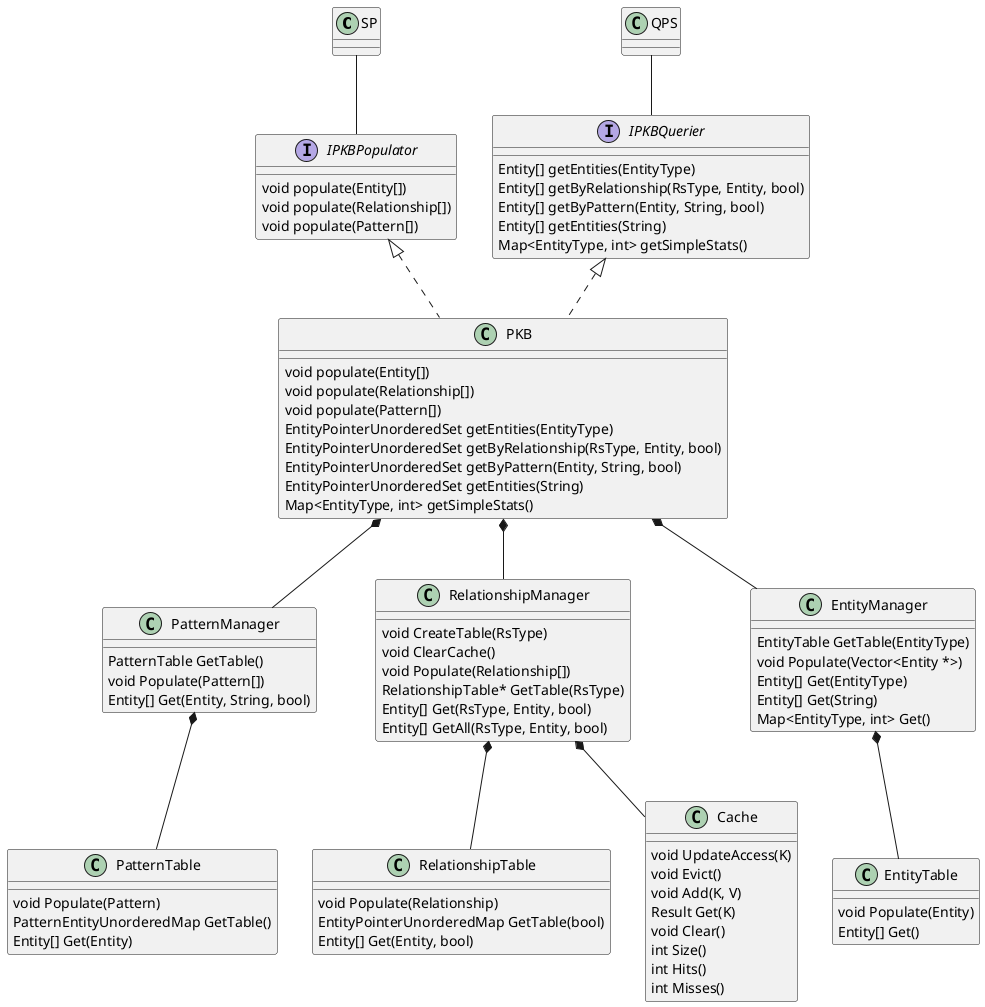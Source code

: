 @startuml
skinparam classAttributeIconSize 0

class SP
class QPS
class PKB

interface IPKBPopulator {
	void populate(Entity[])
    void populate(Relationship[])
    void populate(Pattern[])
}

interface IPKBQuerier {
	Entity[] getEntities(EntityType)
	Entity[] getByRelationship(RsType, Entity, bool)
	Entity[] getByPattern(Entity, String, bool)
	Entity[] getEntities(String)
	Map<EntityType, int> getSimpleStats()
}

class PKB {
	void populate(Entity[])
    void populate(Relationship[])
    void populate(Pattern[])
	EntityPointerUnorderedSet getEntities(EntityType)
	EntityPointerUnorderedSet getByRelationship(RsType, Entity, bool)
	EntityPointerUnorderedSet getByPattern(Entity, String, bool)
	EntityPointerUnorderedSet getEntities(String)
	Map<EntityType, int> getSimpleStats()
}

class EntityManager {
    EntityTable GetTable(EntityType)
    void Populate(Vector<Entity *>)
    Entity[] Get(EntityType)
    Entity[] Get(String)
    Map<EntityType, int> Get()
}

class RelationshipManager {
    void CreateTable(RsType)
    void ClearCache()
    void Populate(Relationship[])
    RelationshipTable* GetTable(RsType)
    Entity[] Get(RsType, Entity, bool)
    Entity[] GetAll(RsType, Entity, bool)
}

class PatternManager {
    PatternTable GetTable()
    void Populate(Pattern[])
    Entity[] Get(Entity, String, bool)
}

class RelationshipTable {
    void Populate(Relationship)
    EntityPointerUnorderedMap GetTable(bool)
    Entity[] Get(Entity, bool)
}

class EntityTable {
    void Populate(Entity)
    Entity[] Get()
}

class PatternTable {
    void Populate(Pattern)
    PatternEntityUnorderedMap GetTable()
    Entity[] Get(Entity)
}

class Cache {
    void UpdateAccess(K)
    void Evict()
    void Add(K, V)
    Result Get(K)
    void Clear()
    int Size()
    int Hits()
    int Misses()
}


IPKBPopulator <|.down. PKB
IPKBQuerier <|.down. PKB
SP -down- IPKBPopulator
QPS -down- IPKBQuerier

PKB *-down- EntityManager
PKB *-down- PatternManager
PKB *-down- RelationshipManager

EntityTable -up-* EntityManager


RelationshipTable -up-* RelationshipManager

PatternTable -up-* PatternManager

RelationshipManager *-down- Cache

@enduml